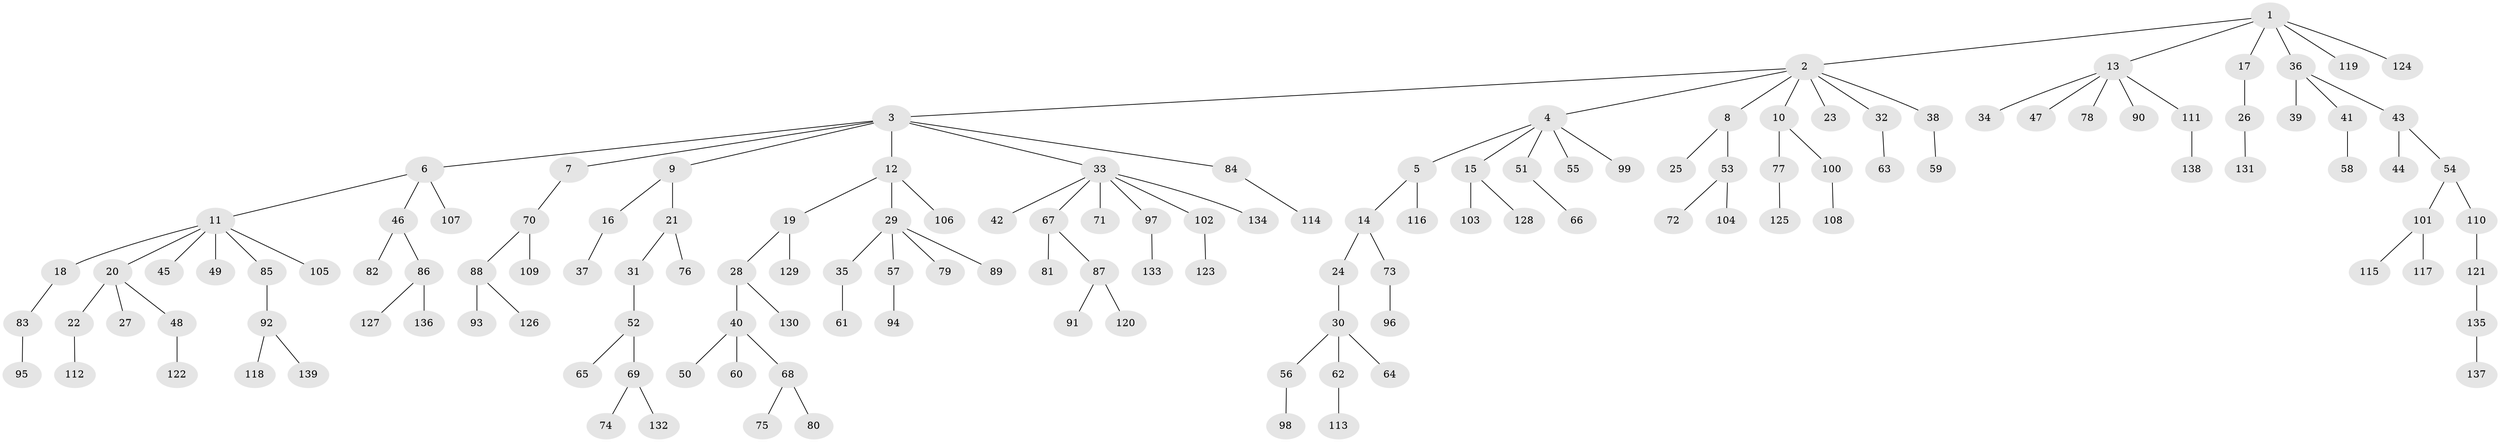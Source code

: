 // coarse degree distribution, {10: 0.010416666666666666, 8: 0.010416666666666666, 12: 0.010416666666666666, 5: 0.010416666666666666, 2: 0.2708333333333333, 3: 0.11458333333333333, 7: 0.020833333333333332, 1: 0.5416666666666666, 4: 0.010416666666666666}
// Generated by graph-tools (version 1.1) at 2025/24/03/03/25 07:24:08]
// undirected, 139 vertices, 138 edges
graph export_dot {
graph [start="1"]
  node [color=gray90,style=filled];
  1;
  2;
  3;
  4;
  5;
  6;
  7;
  8;
  9;
  10;
  11;
  12;
  13;
  14;
  15;
  16;
  17;
  18;
  19;
  20;
  21;
  22;
  23;
  24;
  25;
  26;
  27;
  28;
  29;
  30;
  31;
  32;
  33;
  34;
  35;
  36;
  37;
  38;
  39;
  40;
  41;
  42;
  43;
  44;
  45;
  46;
  47;
  48;
  49;
  50;
  51;
  52;
  53;
  54;
  55;
  56;
  57;
  58;
  59;
  60;
  61;
  62;
  63;
  64;
  65;
  66;
  67;
  68;
  69;
  70;
  71;
  72;
  73;
  74;
  75;
  76;
  77;
  78;
  79;
  80;
  81;
  82;
  83;
  84;
  85;
  86;
  87;
  88;
  89;
  90;
  91;
  92;
  93;
  94;
  95;
  96;
  97;
  98;
  99;
  100;
  101;
  102;
  103;
  104;
  105;
  106;
  107;
  108;
  109;
  110;
  111;
  112;
  113;
  114;
  115;
  116;
  117;
  118;
  119;
  120;
  121;
  122;
  123;
  124;
  125;
  126;
  127;
  128;
  129;
  130;
  131;
  132;
  133;
  134;
  135;
  136;
  137;
  138;
  139;
  1 -- 2;
  1 -- 13;
  1 -- 17;
  1 -- 36;
  1 -- 119;
  1 -- 124;
  2 -- 3;
  2 -- 4;
  2 -- 8;
  2 -- 10;
  2 -- 23;
  2 -- 32;
  2 -- 38;
  3 -- 6;
  3 -- 7;
  3 -- 9;
  3 -- 12;
  3 -- 33;
  3 -- 84;
  4 -- 5;
  4 -- 15;
  4 -- 51;
  4 -- 55;
  4 -- 99;
  5 -- 14;
  5 -- 116;
  6 -- 11;
  6 -- 46;
  6 -- 107;
  7 -- 70;
  8 -- 25;
  8 -- 53;
  9 -- 16;
  9 -- 21;
  10 -- 77;
  10 -- 100;
  11 -- 18;
  11 -- 20;
  11 -- 45;
  11 -- 49;
  11 -- 85;
  11 -- 105;
  12 -- 19;
  12 -- 29;
  12 -- 106;
  13 -- 34;
  13 -- 47;
  13 -- 78;
  13 -- 90;
  13 -- 111;
  14 -- 24;
  14 -- 73;
  15 -- 103;
  15 -- 128;
  16 -- 37;
  17 -- 26;
  18 -- 83;
  19 -- 28;
  19 -- 129;
  20 -- 22;
  20 -- 27;
  20 -- 48;
  21 -- 31;
  21 -- 76;
  22 -- 112;
  24 -- 30;
  26 -- 131;
  28 -- 40;
  28 -- 130;
  29 -- 35;
  29 -- 57;
  29 -- 79;
  29 -- 89;
  30 -- 56;
  30 -- 62;
  30 -- 64;
  31 -- 52;
  32 -- 63;
  33 -- 42;
  33 -- 67;
  33 -- 71;
  33 -- 97;
  33 -- 102;
  33 -- 134;
  35 -- 61;
  36 -- 39;
  36 -- 41;
  36 -- 43;
  38 -- 59;
  40 -- 50;
  40 -- 60;
  40 -- 68;
  41 -- 58;
  43 -- 44;
  43 -- 54;
  46 -- 82;
  46 -- 86;
  48 -- 122;
  51 -- 66;
  52 -- 65;
  52 -- 69;
  53 -- 72;
  53 -- 104;
  54 -- 101;
  54 -- 110;
  56 -- 98;
  57 -- 94;
  62 -- 113;
  67 -- 81;
  67 -- 87;
  68 -- 75;
  68 -- 80;
  69 -- 74;
  69 -- 132;
  70 -- 88;
  70 -- 109;
  73 -- 96;
  77 -- 125;
  83 -- 95;
  84 -- 114;
  85 -- 92;
  86 -- 127;
  86 -- 136;
  87 -- 91;
  87 -- 120;
  88 -- 93;
  88 -- 126;
  92 -- 118;
  92 -- 139;
  97 -- 133;
  100 -- 108;
  101 -- 115;
  101 -- 117;
  102 -- 123;
  110 -- 121;
  111 -- 138;
  121 -- 135;
  135 -- 137;
}
